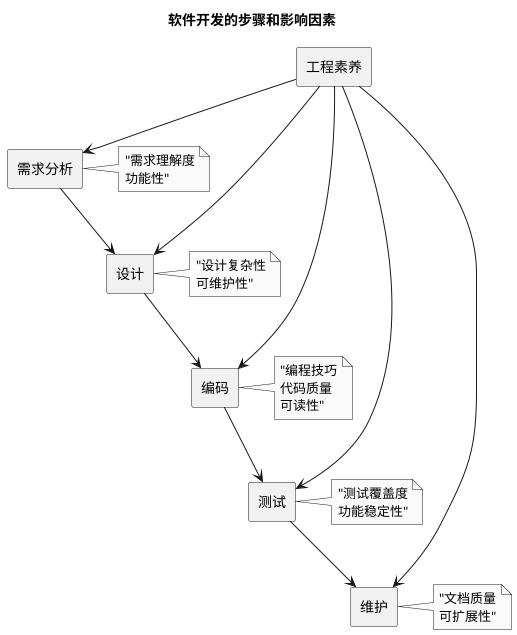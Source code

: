 @startuml

title "软件开发的步骤和影响因素"

skinparam monochrome true

rectangle "需求分析" as Analysis
rectangle "设计" as Design
rectangle "编码" as Coding
rectangle "测试" as Testing
rectangle "维护" as Maintenance

Analysis -down-> Design
Design -down-> Coding
Coding -down-> Testing
Testing -down-> Maintenance

note right of Analysis: "需求理解度\n功能性"
note right of Design: "设计复杂性\n可维护性"
note right of Coding: "编程技巧\n代码质量\n可读性"
note right of Testing: "测试覆盖度\n功能稳定性"
note right of Maintenance: "文档质量\n可扩展性"

rectangle "工程素养" as Engineering

Engineering -down-> Analysis
Engineering -down-> Design
Engineering -down-> Coding
Engineering -down-> Testing
Engineering -down-> Maintenance

@enduml
